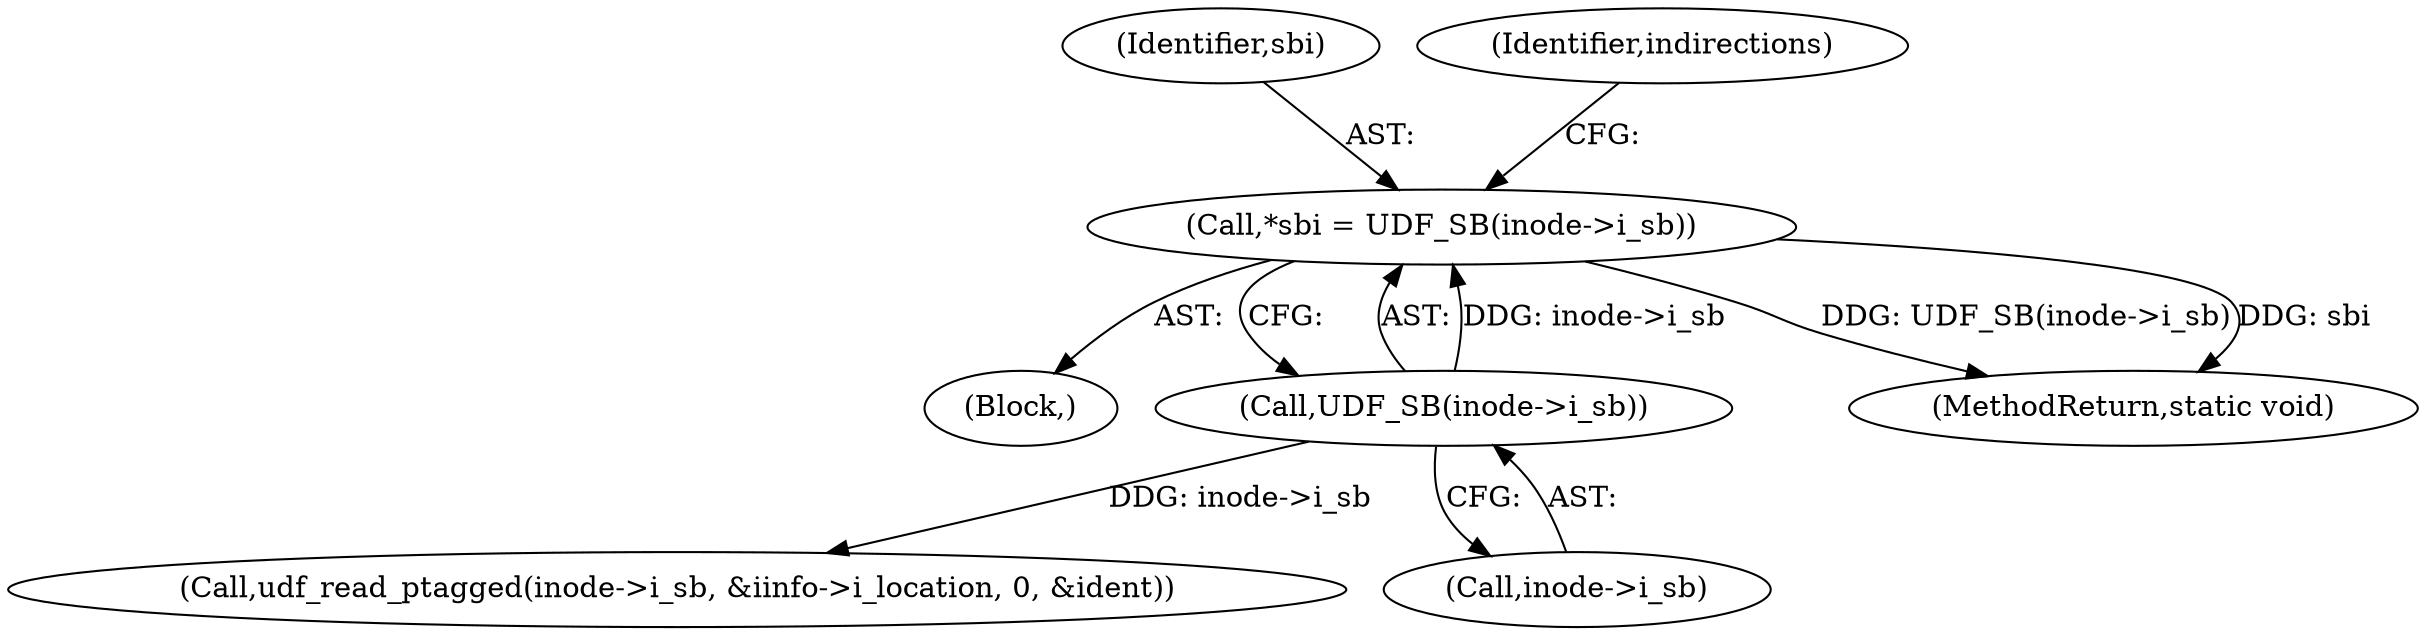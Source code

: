 digraph "0_linux_c03aa9f6e1f938618e6db2e23afef0574efeeb65@pointer" {
"1000119" [label="(Call,*sbi = UDF_SB(inode->i_sb))"];
"1000121" [label="(Call,UDF_SB(inode->i_sb))"];
"1000105" [label="(Block,)"];
"1001145" [label="(MethodReturn,static void)"];
"1000120" [label="(Identifier,sbi)"];
"1000119" [label="(Call,*sbi = UDF_SB(inode->i_sb))"];
"1000121" [label="(Call,UDF_SB(inode->i_sb))"];
"1000128" [label="(Identifier,indirections)"];
"1000133" [label="(Call,udf_read_ptagged(inode->i_sb, &iinfo->i_location, 0, &ident))"];
"1000122" [label="(Call,inode->i_sb)"];
"1000119" -> "1000105"  [label="AST: "];
"1000119" -> "1000121"  [label="CFG: "];
"1000120" -> "1000119"  [label="AST: "];
"1000121" -> "1000119"  [label="AST: "];
"1000128" -> "1000119"  [label="CFG: "];
"1000119" -> "1001145"  [label="DDG: UDF_SB(inode->i_sb)"];
"1000119" -> "1001145"  [label="DDG: sbi"];
"1000121" -> "1000119"  [label="DDG: inode->i_sb"];
"1000121" -> "1000122"  [label="CFG: "];
"1000122" -> "1000121"  [label="AST: "];
"1000121" -> "1000133"  [label="DDG: inode->i_sb"];
}
